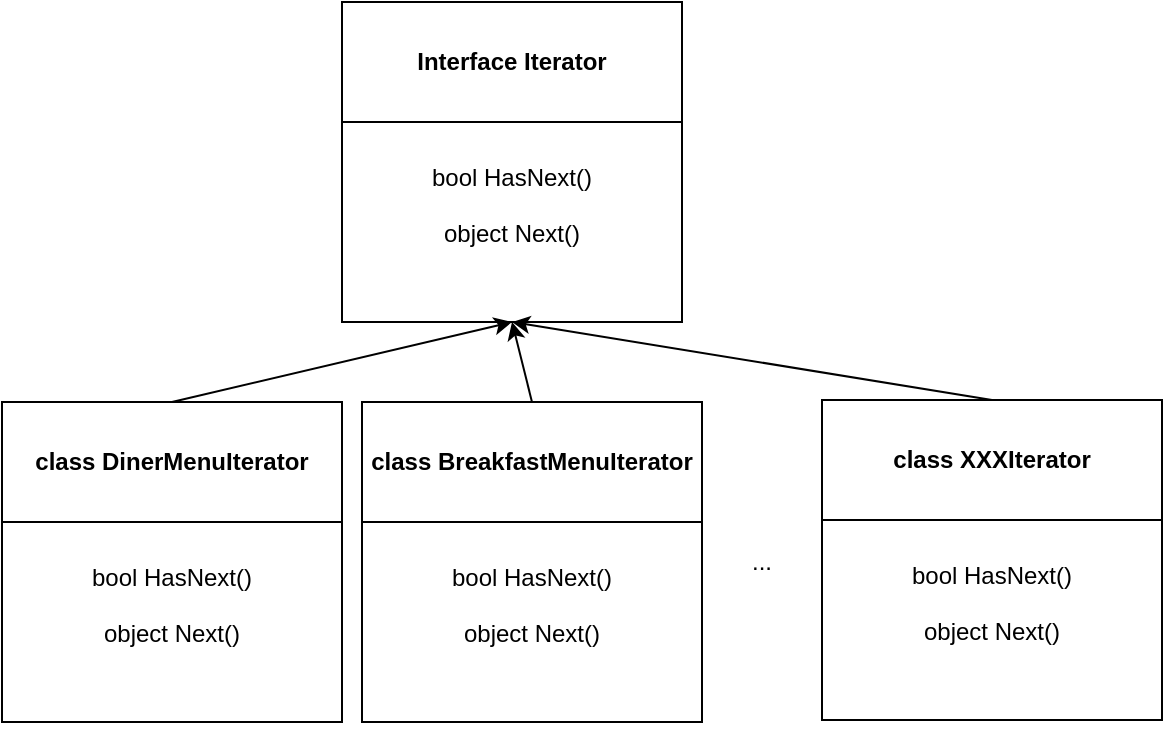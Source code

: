 <mxfile version="14.9.6" type="device"><diagram id="PtpXbKnNp2RHr2Ospp3x" name="Page-1"><mxGraphModel dx="768" dy="672" grid="1" gridSize="10" guides="1" tooltips="1" connect="1" arrows="1" fold="1" page="1" pageScale="1" pageWidth="850" pageHeight="1100" math="0" shadow="0"><root><mxCell id="0"/><mxCell id="1" parent="0"/><mxCell id="tcMJ_dsKQFcUONFjHw9L-1" value="&lt;br&gt;&lt;br&gt;&lt;br&gt;bool HasNext()&lt;br&gt;&lt;br&gt;object Next()" style="rounded=0;whiteSpace=wrap;html=1;" vertex="1" parent="1"><mxGeometry x="280" y="320" width="170" height="160" as="geometry"/></mxCell><mxCell id="tcMJ_dsKQFcUONFjHw9L-2" value="&lt;b&gt;Interface Iterator&lt;/b&gt;" style="rounded=0;whiteSpace=wrap;html=1;" vertex="1" parent="1"><mxGeometry x="280" y="320" width="170" height="60" as="geometry"/></mxCell><mxCell id="tcMJ_dsKQFcUONFjHw9L-3" style="edgeStyle=orthogonalEdgeStyle;rounded=0;orthogonalLoop=1;jettySize=auto;html=1;exitX=0.5;exitY=1;exitDx=0;exitDy=0;" edge="1" parent="1" source="tcMJ_dsKQFcUONFjHw9L-1" target="tcMJ_dsKQFcUONFjHw9L-1"><mxGeometry relative="1" as="geometry"/></mxCell><mxCell id="tcMJ_dsKQFcUONFjHw9L-4" value="&lt;br&gt;&lt;br&gt;&lt;br&gt;bool HasNext()&lt;br&gt;&lt;br&gt;object Next()" style="rounded=0;whiteSpace=wrap;html=1;" vertex="1" parent="1"><mxGeometry x="110" y="520" width="170" height="160" as="geometry"/></mxCell><mxCell id="tcMJ_dsKQFcUONFjHw9L-5" value="&lt;b&gt;class DinerMenuIterator&lt;/b&gt;" style="rounded=0;whiteSpace=wrap;html=1;" vertex="1" parent="1"><mxGeometry x="110" y="520" width="170" height="60" as="geometry"/></mxCell><mxCell id="tcMJ_dsKQFcUONFjHw9L-6" style="edgeStyle=orthogonalEdgeStyle;rounded=0;orthogonalLoop=1;jettySize=auto;html=1;exitX=0.5;exitY=1;exitDx=0;exitDy=0;" edge="1" parent="1" source="tcMJ_dsKQFcUONFjHw9L-4" target="tcMJ_dsKQFcUONFjHw9L-4"><mxGeometry relative="1" as="geometry"/></mxCell><mxCell id="tcMJ_dsKQFcUONFjHw9L-8" value="&lt;br&gt;&lt;br&gt;&lt;br&gt;bool HasNext()&lt;br&gt;&lt;br&gt;object Next()" style="rounded=0;whiteSpace=wrap;html=1;" vertex="1" parent="1"><mxGeometry x="290" y="520" width="170" height="160" as="geometry"/></mxCell><mxCell id="tcMJ_dsKQFcUONFjHw9L-9" value="&lt;b&gt;class BreakfastMenuIterator&lt;/b&gt;" style="rounded=0;whiteSpace=wrap;html=1;" vertex="1" parent="1"><mxGeometry x="290" y="520" width="170" height="60" as="geometry"/></mxCell><mxCell id="tcMJ_dsKQFcUONFjHw9L-10" style="edgeStyle=orthogonalEdgeStyle;rounded=0;orthogonalLoop=1;jettySize=auto;html=1;exitX=0.5;exitY=1;exitDx=0;exitDy=0;" edge="1" parent="1" source="tcMJ_dsKQFcUONFjHw9L-8" target="tcMJ_dsKQFcUONFjHw9L-8"><mxGeometry relative="1" as="geometry"/></mxCell><mxCell id="tcMJ_dsKQFcUONFjHw9L-11" value="" style="endArrow=classic;html=1;exitX=0.5;exitY=0;exitDx=0;exitDy=0;entryX=0.5;entryY=1;entryDx=0;entryDy=0;" edge="1" parent="1" source="tcMJ_dsKQFcUONFjHw9L-5" target="tcMJ_dsKQFcUONFjHw9L-1"><mxGeometry width="50" height="50" relative="1" as="geometry"><mxPoint x="220" y="550" as="sourcePoint"/><mxPoint x="270" y="500" as="targetPoint"/></mxGeometry></mxCell><mxCell id="tcMJ_dsKQFcUONFjHw9L-12" value="" style="endArrow=classic;html=1;entryX=0.5;entryY=1;entryDx=0;entryDy=0;exitX=0.5;exitY=0;exitDx=0;exitDy=0;" edge="1" parent="1" source="tcMJ_dsKQFcUONFjHw9L-9" target="tcMJ_dsKQFcUONFjHw9L-1"><mxGeometry width="50" height="50" relative="1" as="geometry"><mxPoint x="530" y="520" as="sourcePoint"/><mxPoint x="375" y="490" as="targetPoint"/></mxGeometry></mxCell><mxCell id="tcMJ_dsKQFcUONFjHw9L-13" value="&lt;br&gt;&lt;br&gt;&lt;br&gt;bool HasNext()&lt;br&gt;&lt;br&gt;object Next()" style="rounded=0;whiteSpace=wrap;html=1;" vertex="1" parent="1"><mxGeometry x="520" y="519" width="170" height="160" as="geometry"/></mxCell><mxCell id="tcMJ_dsKQFcUONFjHw9L-14" value="&lt;b&gt;class XXXIterator&lt;/b&gt;" style="rounded=0;whiteSpace=wrap;html=1;" vertex="1" parent="1"><mxGeometry x="520" y="519" width="170" height="60" as="geometry"/></mxCell><mxCell id="tcMJ_dsKQFcUONFjHw9L-15" style="edgeStyle=orthogonalEdgeStyle;rounded=0;orthogonalLoop=1;jettySize=auto;html=1;exitX=0.5;exitY=1;exitDx=0;exitDy=0;" edge="1" parent="1" source="tcMJ_dsKQFcUONFjHw9L-13" target="tcMJ_dsKQFcUONFjHw9L-13"><mxGeometry relative="1" as="geometry"/></mxCell><mxCell id="tcMJ_dsKQFcUONFjHw9L-16" value="..." style="text;html=1;strokeColor=none;fillColor=none;align=center;verticalAlign=middle;whiteSpace=wrap;rounded=0;" vertex="1" parent="1"><mxGeometry x="470" y="590" width="40" height="20" as="geometry"/></mxCell><mxCell id="tcMJ_dsKQFcUONFjHw9L-17" value="" style="endArrow=classic;html=1;entryX=0.5;entryY=1;entryDx=0;entryDy=0;exitX=0.5;exitY=0;exitDx=0;exitDy=0;" edge="1" parent="1" source="tcMJ_dsKQFcUONFjHw9L-14" target="tcMJ_dsKQFcUONFjHw9L-1"><mxGeometry width="50" height="50" relative="1" as="geometry"><mxPoint x="600" y="520" as="sourcePoint"/><mxPoint x="375" y="490" as="targetPoint"/></mxGeometry></mxCell></root></mxGraphModel></diagram></mxfile>
